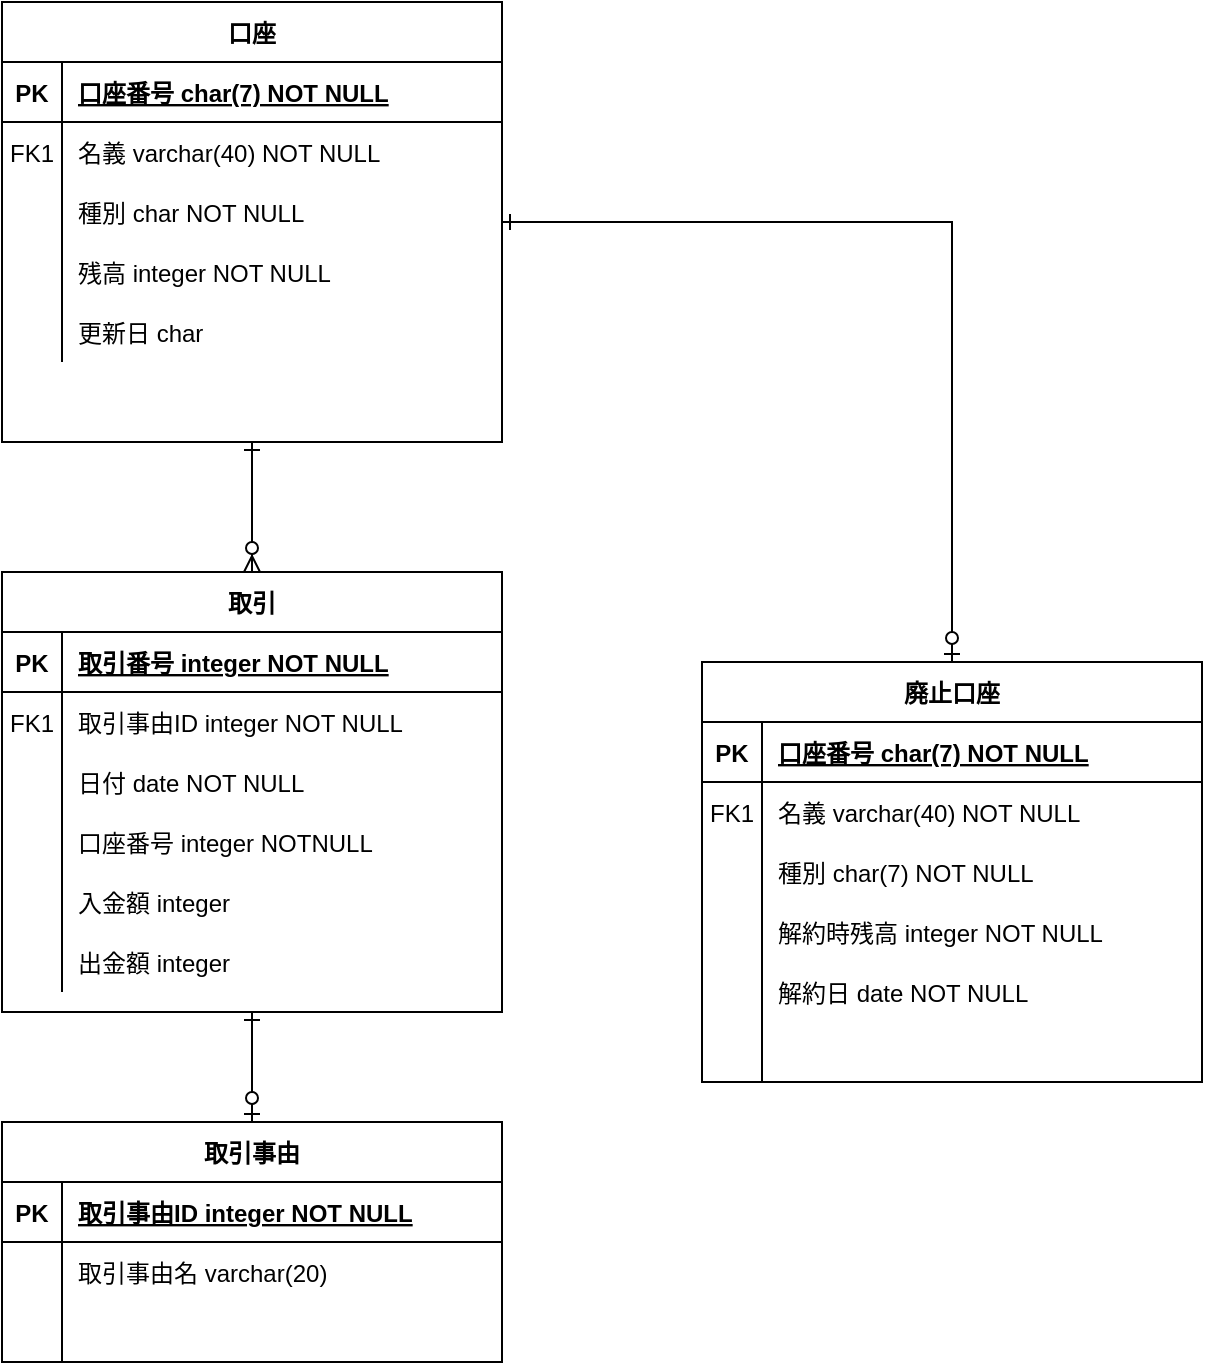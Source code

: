 <mxfile version="13.7.3" type="device"><diagram id="R2lEEEUBdFMjLlhIrx00" name="Page-1"><mxGraphModel dx="868" dy="1610" grid="1" gridSize="10" guides="1" tooltips="1" connect="1" arrows="1" fold="1" page="1" pageScale="1" pageWidth="850" pageHeight="1100" math="0" shadow="0" extFonts="Permanent Marker^https://fonts.googleapis.com/css?family=Permanent+Marker"><root><mxCell id="0"/><mxCell id="1" parent="0"/><mxCell id="9LnHIHLW-b0bhz4iHMEQ-1" value="廃止口座" style="shape=table;startSize=30;container=1;collapsible=1;childLayout=tableLayout;fixedRows=1;rowLines=0;fontStyle=1;align=center;resizeLast=1;" vertex="1" parent="1"><mxGeometry x="540" width="250" height="210" as="geometry"><mxRectangle x="680" y="30" width="90" height="30" as="alternateBounds"/></mxGeometry></mxCell><mxCell id="9LnHIHLW-b0bhz4iHMEQ-2" value="" style="shape=partialRectangle;collapsible=0;dropTarget=0;pointerEvents=0;fillColor=none;points=[[0,0.5],[1,0.5]];portConstraint=eastwest;top=0;left=0;right=0;bottom=1;" vertex="1" parent="9LnHIHLW-b0bhz4iHMEQ-1"><mxGeometry y="30" width="250" height="30" as="geometry"/></mxCell><mxCell id="9LnHIHLW-b0bhz4iHMEQ-3" value="PK" style="shape=partialRectangle;overflow=hidden;connectable=0;fillColor=none;top=0;left=0;bottom=0;right=0;fontStyle=1;" vertex="1" parent="9LnHIHLW-b0bhz4iHMEQ-2"><mxGeometry width="30" height="30" as="geometry"/></mxCell><mxCell id="9LnHIHLW-b0bhz4iHMEQ-4" value="口座番号 char(7) NOT NULL" style="shape=partialRectangle;overflow=hidden;connectable=0;fillColor=none;top=0;left=0;bottom=0;right=0;align=left;spacingLeft=6;fontStyle=5;" vertex="1" parent="9LnHIHLW-b0bhz4iHMEQ-2"><mxGeometry x="30" width="220" height="30" as="geometry"/></mxCell><mxCell id="9LnHIHLW-b0bhz4iHMEQ-5" value="" style="shape=partialRectangle;collapsible=0;dropTarget=0;pointerEvents=0;fillColor=none;points=[[0,0.5],[1,0.5]];portConstraint=eastwest;top=0;left=0;right=0;bottom=0;" vertex="1" parent="9LnHIHLW-b0bhz4iHMEQ-1"><mxGeometry y="60" width="250" height="30" as="geometry"/></mxCell><mxCell id="9LnHIHLW-b0bhz4iHMEQ-6" value="FK1" style="shape=partialRectangle;overflow=hidden;connectable=0;fillColor=none;top=0;left=0;bottom=0;right=0;" vertex="1" parent="9LnHIHLW-b0bhz4iHMEQ-5"><mxGeometry width="30" height="30" as="geometry"/></mxCell><mxCell id="9LnHIHLW-b0bhz4iHMEQ-7" value="名義 varchar(40) NOT NULL" style="shape=partialRectangle;overflow=hidden;connectable=0;fillColor=none;top=0;left=0;bottom=0;right=0;align=left;spacingLeft=6;" vertex="1" parent="9LnHIHLW-b0bhz4iHMEQ-5"><mxGeometry x="30" width="220" height="30" as="geometry"/></mxCell><mxCell id="9LnHIHLW-b0bhz4iHMEQ-8" value="" style="shape=partialRectangle;collapsible=0;dropTarget=0;pointerEvents=0;fillColor=none;points=[[0,0.5],[1,0.5]];portConstraint=eastwest;top=0;left=0;right=0;bottom=0;" vertex="1" parent="9LnHIHLW-b0bhz4iHMEQ-1"><mxGeometry y="90" width="250" height="30" as="geometry"/></mxCell><mxCell id="9LnHIHLW-b0bhz4iHMEQ-9" value="" style="shape=partialRectangle;overflow=hidden;connectable=0;fillColor=none;top=0;left=0;bottom=0;right=0;" vertex="1" parent="9LnHIHLW-b0bhz4iHMEQ-8"><mxGeometry width="30" height="30" as="geometry"/></mxCell><mxCell id="9LnHIHLW-b0bhz4iHMEQ-10" value="種別 char(7) NOT NULL" style="shape=partialRectangle;overflow=hidden;connectable=0;fillColor=none;top=0;left=0;bottom=0;right=0;align=left;spacingLeft=6;" vertex="1" parent="9LnHIHLW-b0bhz4iHMEQ-8"><mxGeometry x="30" width="220" height="30" as="geometry"/></mxCell><mxCell id="9LnHIHLW-b0bhz4iHMEQ-73" value="" style="shape=partialRectangle;collapsible=0;dropTarget=0;pointerEvents=0;fillColor=none;points=[[0,0.5],[1,0.5]];portConstraint=eastwest;top=0;left=0;right=0;bottom=0;" vertex="1" parent="9LnHIHLW-b0bhz4iHMEQ-1"><mxGeometry y="120" width="250" height="30" as="geometry"/></mxCell><mxCell id="9LnHIHLW-b0bhz4iHMEQ-74" value="" style="shape=partialRectangle;overflow=hidden;connectable=0;fillColor=none;top=0;left=0;bottom=0;right=0;" vertex="1" parent="9LnHIHLW-b0bhz4iHMEQ-73"><mxGeometry width="30" height="30" as="geometry"/></mxCell><mxCell id="9LnHIHLW-b0bhz4iHMEQ-75" value="解約時残高 integer NOT NULL" style="shape=partialRectangle;overflow=hidden;connectable=0;fillColor=none;top=0;left=0;bottom=0;right=0;align=left;spacingLeft=6;" vertex="1" parent="9LnHIHLW-b0bhz4iHMEQ-73"><mxGeometry x="30" width="220" height="30" as="geometry"/></mxCell><mxCell id="9LnHIHLW-b0bhz4iHMEQ-76" value="" style="shape=partialRectangle;collapsible=0;dropTarget=0;pointerEvents=0;fillColor=none;points=[[0,0.5],[1,0.5]];portConstraint=eastwest;top=0;left=0;right=0;bottom=0;" vertex="1" parent="9LnHIHLW-b0bhz4iHMEQ-1"><mxGeometry y="150" width="250" height="30" as="geometry"/></mxCell><mxCell id="9LnHIHLW-b0bhz4iHMEQ-77" value="" style="shape=partialRectangle;overflow=hidden;connectable=0;fillColor=none;top=0;left=0;bottom=0;right=0;" vertex="1" parent="9LnHIHLW-b0bhz4iHMEQ-76"><mxGeometry width="30" height="30" as="geometry"/></mxCell><mxCell id="9LnHIHLW-b0bhz4iHMEQ-78" value="解約日 date NOT NULL" style="shape=partialRectangle;overflow=hidden;connectable=0;fillColor=none;top=0;left=0;bottom=0;right=0;align=left;spacingLeft=6;" vertex="1" parent="9LnHIHLW-b0bhz4iHMEQ-76"><mxGeometry x="30" width="220" height="30" as="geometry"/></mxCell><mxCell id="9LnHIHLW-b0bhz4iHMEQ-79" value="" style="shape=partialRectangle;collapsible=0;dropTarget=0;pointerEvents=0;fillColor=none;points=[[0,0.5],[1,0.5]];portConstraint=eastwest;top=0;left=0;right=0;bottom=0;" vertex="1" parent="9LnHIHLW-b0bhz4iHMEQ-1"><mxGeometry y="180" width="250" height="30" as="geometry"/></mxCell><mxCell id="9LnHIHLW-b0bhz4iHMEQ-80" value="" style="shape=partialRectangle;overflow=hidden;connectable=0;fillColor=none;top=0;left=0;bottom=0;right=0;" vertex="1" parent="9LnHIHLW-b0bhz4iHMEQ-79"><mxGeometry width="30" height="30" as="geometry"/></mxCell><mxCell id="9LnHIHLW-b0bhz4iHMEQ-81" value="" style="shape=partialRectangle;overflow=hidden;connectable=0;fillColor=none;top=0;left=0;bottom=0;right=0;align=left;spacingLeft=6;" vertex="1" parent="9LnHIHLW-b0bhz4iHMEQ-79"><mxGeometry x="30" width="220" height="30" as="geometry"/></mxCell><mxCell id="9LnHIHLW-b0bhz4iHMEQ-48" style="edgeStyle=orthogonalEdgeStyle;orthogonalLoop=1;jettySize=auto;html=1;rounded=0;startArrow=ERone;startFill=0;endArrow=ERzeroToMany;endFill=1;" edge="1" parent="1" source="C-vyLk0tnHw3VtMMgP7b-13" target="9LnHIHLW-b0bhz4iHMEQ-23"><mxGeometry relative="1" as="geometry"/></mxCell><mxCell id="9LnHIHLW-b0bhz4iHMEQ-49" style="edgeStyle=orthogonalEdgeStyle;rounded=0;orthogonalLoop=1;jettySize=auto;html=1;endArrow=ERzeroToOne;endFill=1;startArrow=ERone;startFill=0;" edge="1" parent="1" source="C-vyLk0tnHw3VtMMgP7b-13" target="9LnHIHLW-b0bhz4iHMEQ-1"><mxGeometry relative="1" as="geometry"/></mxCell><mxCell id="9LnHIHLW-b0bhz4iHMEQ-50" style="edgeStyle=orthogonalEdgeStyle;rounded=0;orthogonalLoop=1;jettySize=auto;html=1;startArrow=ERone;startFill=0;endArrow=ERzeroToOne;endFill=1;" edge="1" parent="1" source="9LnHIHLW-b0bhz4iHMEQ-23" target="C-vyLk0tnHw3VtMMgP7b-2"><mxGeometry relative="1" as="geometry"/></mxCell><mxCell id="9LnHIHLW-b0bhz4iHMEQ-23" value="取引" style="shape=table;startSize=30;container=1;collapsible=1;childLayout=tableLayout;fixedRows=1;rowLines=0;fontStyle=1;align=center;resizeLast=1;" vertex="1" parent="1"><mxGeometry x="190" y="-45" width="250" height="220" as="geometry"><mxRectangle x="425" y="30" width="70" height="30" as="alternateBounds"/></mxGeometry></mxCell><mxCell id="9LnHIHLW-b0bhz4iHMEQ-24" value="" style="shape=partialRectangle;collapsible=0;dropTarget=0;pointerEvents=0;fillColor=none;points=[[0,0.5],[1,0.5]];portConstraint=eastwest;top=0;left=0;right=0;bottom=1;" vertex="1" parent="9LnHIHLW-b0bhz4iHMEQ-23"><mxGeometry y="30" width="250" height="30" as="geometry"/></mxCell><mxCell id="9LnHIHLW-b0bhz4iHMEQ-25" value="PK" style="shape=partialRectangle;overflow=hidden;connectable=0;fillColor=none;top=0;left=0;bottom=0;right=0;fontStyle=1;" vertex="1" parent="9LnHIHLW-b0bhz4iHMEQ-24"><mxGeometry width="30" height="30" as="geometry"/></mxCell><mxCell id="9LnHIHLW-b0bhz4iHMEQ-26" value="取引番号 integer NOT NULL" style="shape=partialRectangle;overflow=hidden;connectable=0;fillColor=none;top=0;left=0;bottom=0;right=0;align=left;spacingLeft=6;fontStyle=5;" vertex="1" parent="9LnHIHLW-b0bhz4iHMEQ-24"><mxGeometry x="30" width="220" height="30" as="geometry"/></mxCell><mxCell id="9LnHIHLW-b0bhz4iHMEQ-27" value="" style="shape=partialRectangle;collapsible=0;dropTarget=0;pointerEvents=0;fillColor=none;points=[[0,0.5],[1,0.5]];portConstraint=eastwest;top=0;left=0;right=0;bottom=0;" vertex="1" parent="9LnHIHLW-b0bhz4iHMEQ-23"><mxGeometry y="60" width="250" height="30" as="geometry"/></mxCell><mxCell id="9LnHIHLW-b0bhz4iHMEQ-28" value="FK1" style="shape=partialRectangle;overflow=hidden;connectable=0;fillColor=none;top=0;left=0;bottom=0;right=0;" vertex="1" parent="9LnHIHLW-b0bhz4iHMEQ-27"><mxGeometry width="30" height="30" as="geometry"/></mxCell><mxCell id="9LnHIHLW-b0bhz4iHMEQ-29" value="取引事由ID integer NOT NULL" style="shape=partialRectangle;overflow=hidden;connectable=0;fillColor=none;top=0;left=0;bottom=0;right=0;align=left;spacingLeft=6;" vertex="1" parent="9LnHIHLW-b0bhz4iHMEQ-27"><mxGeometry x="30" width="220" height="30" as="geometry"/></mxCell><mxCell id="9LnHIHLW-b0bhz4iHMEQ-30" value="" style="shape=partialRectangle;collapsible=0;dropTarget=0;pointerEvents=0;fillColor=none;points=[[0,0.5],[1,0.5]];portConstraint=eastwest;top=0;left=0;right=0;bottom=0;" vertex="1" parent="9LnHIHLW-b0bhz4iHMEQ-23"><mxGeometry y="90" width="250" height="30" as="geometry"/></mxCell><mxCell id="9LnHIHLW-b0bhz4iHMEQ-31" value="" style="shape=partialRectangle;overflow=hidden;connectable=0;fillColor=none;top=0;left=0;bottom=0;right=0;" vertex="1" parent="9LnHIHLW-b0bhz4iHMEQ-30"><mxGeometry width="30" height="30" as="geometry"/></mxCell><mxCell id="9LnHIHLW-b0bhz4iHMEQ-32" value="日付 date NOT NULL" style="shape=partialRectangle;overflow=hidden;connectable=0;fillColor=none;top=0;left=0;bottom=0;right=0;align=left;spacingLeft=6;" vertex="1" parent="9LnHIHLW-b0bhz4iHMEQ-30"><mxGeometry x="30" width="220" height="30" as="geometry"/></mxCell><mxCell id="9LnHIHLW-b0bhz4iHMEQ-38" value="" style="shape=partialRectangle;collapsible=0;dropTarget=0;pointerEvents=0;fillColor=none;points=[[0,0.5],[1,0.5]];portConstraint=eastwest;top=0;left=0;right=0;bottom=0;" vertex="1" parent="9LnHIHLW-b0bhz4iHMEQ-23"><mxGeometry y="120" width="250" height="30" as="geometry"/></mxCell><mxCell id="9LnHIHLW-b0bhz4iHMEQ-39" value="" style="shape=partialRectangle;overflow=hidden;connectable=0;fillColor=none;top=0;left=0;bottom=0;right=0;" vertex="1" parent="9LnHIHLW-b0bhz4iHMEQ-38"><mxGeometry width="30" height="30" as="geometry"/></mxCell><mxCell id="9LnHIHLW-b0bhz4iHMEQ-40" value="口座番号 integer NOTNULL" style="shape=partialRectangle;overflow=hidden;connectable=0;fillColor=none;top=0;left=0;bottom=0;right=0;align=left;spacingLeft=6;" vertex="1" parent="9LnHIHLW-b0bhz4iHMEQ-38"><mxGeometry x="30" width="220" height="30" as="geometry"/></mxCell><mxCell id="9LnHIHLW-b0bhz4iHMEQ-41" value="" style="shape=partialRectangle;collapsible=0;dropTarget=0;pointerEvents=0;fillColor=none;points=[[0,0.5],[1,0.5]];portConstraint=eastwest;top=0;left=0;right=0;bottom=0;" vertex="1" parent="9LnHIHLW-b0bhz4iHMEQ-23"><mxGeometry y="150" width="250" height="30" as="geometry"/></mxCell><mxCell id="9LnHIHLW-b0bhz4iHMEQ-42" value="" style="shape=partialRectangle;overflow=hidden;connectable=0;fillColor=none;top=0;left=0;bottom=0;right=0;" vertex="1" parent="9LnHIHLW-b0bhz4iHMEQ-41"><mxGeometry width="30" height="30" as="geometry"/></mxCell><mxCell id="9LnHIHLW-b0bhz4iHMEQ-43" value="入金額 integer " style="shape=partialRectangle;overflow=hidden;connectable=0;fillColor=none;top=0;left=0;bottom=0;right=0;align=left;spacingLeft=6;" vertex="1" parent="9LnHIHLW-b0bhz4iHMEQ-41"><mxGeometry x="30" width="220" height="30" as="geometry"/></mxCell><mxCell id="9LnHIHLW-b0bhz4iHMEQ-44" value="" style="shape=partialRectangle;collapsible=0;dropTarget=0;pointerEvents=0;fillColor=none;points=[[0,0.5],[1,0.5]];portConstraint=eastwest;top=0;left=0;right=0;bottom=0;" vertex="1" parent="9LnHIHLW-b0bhz4iHMEQ-23"><mxGeometry y="180" width="250" height="30" as="geometry"/></mxCell><mxCell id="9LnHIHLW-b0bhz4iHMEQ-45" value="" style="shape=partialRectangle;overflow=hidden;connectable=0;fillColor=none;top=0;left=0;bottom=0;right=0;" vertex="1" parent="9LnHIHLW-b0bhz4iHMEQ-44"><mxGeometry width="30" height="30" as="geometry"/></mxCell><mxCell id="9LnHIHLW-b0bhz4iHMEQ-46" value="出金額 integer" style="shape=partialRectangle;overflow=hidden;connectable=0;fillColor=none;top=0;left=0;bottom=0;right=0;align=left;spacingLeft=6;" vertex="1" parent="9LnHIHLW-b0bhz4iHMEQ-44"><mxGeometry x="30" width="220" height="30" as="geometry"/></mxCell><mxCell id="C-vyLk0tnHw3VtMMgP7b-2" value="取引事由" style="shape=table;startSize=30;container=1;collapsible=1;childLayout=tableLayout;fixedRows=1;rowLines=0;fontStyle=1;align=center;resizeLast=1;" parent="1" vertex="1"><mxGeometry x="190" y="230" width="250" height="120" as="geometry"><mxRectangle x="425" y="30" width="70" height="30" as="alternateBounds"/></mxGeometry></mxCell><mxCell id="C-vyLk0tnHw3VtMMgP7b-3" value="" style="shape=partialRectangle;collapsible=0;dropTarget=0;pointerEvents=0;fillColor=none;points=[[0,0.5],[1,0.5]];portConstraint=eastwest;top=0;left=0;right=0;bottom=1;" parent="C-vyLk0tnHw3VtMMgP7b-2" vertex="1"><mxGeometry y="30" width="250" height="30" as="geometry"/></mxCell><mxCell id="C-vyLk0tnHw3VtMMgP7b-4" value="PK" style="shape=partialRectangle;overflow=hidden;connectable=0;fillColor=none;top=0;left=0;bottom=0;right=0;fontStyle=1;" parent="C-vyLk0tnHw3VtMMgP7b-3" vertex="1"><mxGeometry width="30" height="30" as="geometry"/></mxCell><mxCell id="C-vyLk0tnHw3VtMMgP7b-5" value="取引事由ID integer NOT NULL" style="shape=partialRectangle;overflow=hidden;connectable=0;fillColor=none;top=0;left=0;bottom=0;right=0;align=left;spacingLeft=6;fontStyle=5;" parent="C-vyLk0tnHw3VtMMgP7b-3" vertex="1"><mxGeometry x="30" width="220" height="30" as="geometry"/></mxCell><mxCell id="C-vyLk0tnHw3VtMMgP7b-6" value="" style="shape=partialRectangle;collapsible=0;dropTarget=0;pointerEvents=0;fillColor=none;points=[[0,0.5],[1,0.5]];portConstraint=eastwest;top=0;left=0;right=0;bottom=0;" parent="C-vyLk0tnHw3VtMMgP7b-2" vertex="1"><mxGeometry y="60" width="250" height="30" as="geometry"/></mxCell><mxCell id="C-vyLk0tnHw3VtMMgP7b-7" value="" style="shape=partialRectangle;overflow=hidden;connectable=0;fillColor=none;top=0;left=0;bottom=0;right=0;" parent="C-vyLk0tnHw3VtMMgP7b-6" vertex="1"><mxGeometry width="30" height="30" as="geometry"/></mxCell><mxCell id="C-vyLk0tnHw3VtMMgP7b-8" value="取引事由名 varchar(20)" style="shape=partialRectangle;overflow=hidden;connectable=0;fillColor=none;top=0;left=0;bottom=0;right=0;align=left;spacingLeft=6;" parent="C-vyLk0tnHw3VtMMgP7b-6" vertex="1"><mxGeometry x="30" width="220" height="30" as="geometry"/></mxCell><mxCell id="C-vyLk0tnHw3VtMMgP7b-9" value="" style="shape=partialRectangle;collapsible=0;dropTarget=0;pointerEvents=0;fillColor=none;points=[[0,0.5],[1,0.5]];portConstraint=eastwest;top=0;left=0;right=0;bottom=0;" parent="C-vyLk0tnHw3VtMMgP7b-2" vertex="1"><mxGeometry y="90" width="250" height="30" as="geometry"/></mxCell><mxCell id="C-vyLk0tnHw3VtMMgP7b-10" value="" style="shape=partialRectangle;overflow=hidden;connectable=0;fillColor=none;top=0;left=0;bottom=0;right=0;" parent="C-vyLk0tnHw3VtMMgP7b-9" vertex="1"><mxGeometry width="30" height="30" as="geometry"/></mxCell><mxCell id="C-vyLk0tnHw3VtMMgP7b-11" value="" style="shape=partialRectangle;overflow=hidden;connectable=0;fillColor=none;top=0;left=0;bottom=0;right=0;align=left;spacingLeft=6;" parent="C-vyLk0tnHw3VtMMgP7b-9" vertex="1"><mxGeometry x="30" width="220" height="30" as="geometry"/></mxCell><mxCell id="9LnHIHLW-b0bhz4iHMEQ-59" value="" style="shape=partialRectangle;overflow=hidden;connectable=0;fillColor=none;top=0;left=0;bottom=0;right=0;" vertex="1" parent="1"><mxGeometry x="190" y="-170" width="30" height="30" as="geometry"/></mxCell><mxCell id="C-vyLk0tnHw3VtMMgP7b-13" value="口座" style="shape=table;startSize=30;container=1;collapsible=1;childLayout=tableLayout;fixedRows=1;rowLines=0;fontStyle=1;align=center;resizeLast=1;" parent="1" vertex="1"><mxGeometry x="190" y="-330" width="250" height="220" as="geometry"><mxRectangle x="680" y="30" width="90" height="30" as="alternateBounds"/></mxGeometry></mxCell><mxCell id="C-vyLk0tnHw3VtMMgP7b-14" value="" style="shape=partialRectangle;collapsible=0;dropTarget=0;pointerEvents=0;fillColor=none;points=[[0,0.5],[1,0.5]];portConstraint=eastwest;top=0;left=0;right=0;bottom=1;" parent="C-vyLk0tnHw3VtMMgP7b-13" vertex="1"><mxGeometry y="30" width="250" height="30" as="geometry"/></mxCell><mxCell id="C-vyLk0tnHw3VtMMgP7b-15" value="PK" style="shape=partialRectangle;overflow=hidden;connectable=0;fillColor=none;top=0;left=0;bottom=0;right=0;fontStyle=1;" parent="C-vyLk0tnHw3VtMMgP7b-14" vertex="1"><mxGeometry width="30" height="30" as="geometry"/></mxCell><mxCell id="C-vyLk0tnHw3VtMMgP7b-16" value="口座番号 char(7) NOT NULL" style="shape=partialRectangle;overflow=hidden;connectable=0;fillColor=none;top=0;left=0;bottom=0;right=0;align=left;spacingLeft=6;fontStyle=5;" parent="C-vyLk0tnHw3VtMMgP7b-14" vertex="1"><mxGeometry x="30" width="220" height="30" as="geometry"/></mxCell><mxCell id="C-vyLk0tnHw3VtMMgP7b-17" value="" style="shape=partialRectangle;collapsible=0;dropTarget=0;pointerEvents=0;fillColor=none;points=[[0,0.5],[1,0.5]];portConstraint=eastwest;top=0;left=0;right=0;bottom=0;" parent="C-vyLk0tnHw3VtMMgP7b-13" vertex="1"><mxGeometry y="60" width="250" height="30" as="geometry"/></mxCell><mxCell id="C-vyLk0tnHw3VtMMgP7b-18" value="FK1" style="shape=partialRectangle;overflow=hidden;connectable=0;fillColor=none;top=0;left=0;bottom=0;right=0;" parent="C-vyLk0tnHw3VtMMgP7b-17" vertex="1"><mxGeometry width="30" height="30" as="geometry"/></mxCell><mxCell id="C-vyLk0tnHw3VtMMgP7b-19" value="名義 varchar(40) NOT NULL" style="shape=partialRectangle;overflow=hidden;connectable=0;fillColor=none;top=0;left=0;bottom=0;right=0;align=left;spacingLeft=6;" parent="C-vyLk0tnHw3VtMMgP7b-17" vertex="1"><mxGeometry x="30" width="220" height="30" as="geometry"/></mxCell><mxCell id="C-vyLk0tnHw3VtMMgP7b-20" value="" style="shape=partialRectangle;collapsible=0;dropTarget=0;pointerEvents=0;fillColor=none;points=[[0,0.5],[1,0.5]];portConstraint=eastwest;top=0;left=0;right=0;bottom=0;" parent="C-vyLk0tnHw3VtMMgP7b-13" vertex="1"><mxGeometry y="90" width="250" height="30" as="geometry"/></mxCell><mxCell id="C-vyLk0tnHw3VtMMgP7b-21" value="" style="shape=partialRectangle;overflow=hidden;connectable=0;fillColor=none;top=0;left=0;bottom=0;right=0;" parent="C-vyLk0tnHw3VtMMgP7b-20" vertex="1"><mxGeometry width="30" height="30" as="geometry"/></mxCell><mxCell id="C-vyLk0tnHw3VtMMgP7b-22" value="種別 char NOT NULL" style="shape=partialRectangle;overflow=hidden;connectable=0;fillColor=none;top=0;left=0;bottom=0;right=0;align=left;spacingLeft=6;" parent="C-vyLk0tnHw3VtMMgP7b-20" vertex="1"><mxGeometry x="30" width="220" height="30" as="geometry"/></mxCell><mxCell id="9LnHIHLW-b0bhz4iHMEQ-64" value="" style="shape=partialRectangle;collapsible=0;dropTarget=0;pointerEvents=0;fillColor=none;points=[[0,0.5],[1,0.5]];portConstraint=eastwest;top=0;left=0;right=0;bottom=0;" vertex="1" parent="C-vyLk0tnHw3VtMMgP7b-13"><mxGeometry y="120" width="250" height="30" as="geometry"/></mxCell><mxCell id="9LnHIHLW-b0bhz4iHMEQ-65" value="" style="shape=partialRectangle;overflow=hidden;connectable=0;fillColor=none;top=0;left=0;bottom=0;right=0;" vertex="1" parent="9LnHIHLW-b0bhz4iHMEQ-64"><mxGeometry width="30" height="30" as="geometry"/></mxCell><mxCell id="9LnHIHLW-b0bhz4iHMEQ-66" value="残高 integer NOT NULL" style="shape=partialRectangle;overflow=hidden;connectable=0;fillColor=none;top=0;left=0;bottom=0;right=0;align=left;spacingLeft=6;" vertex="1" parent="9LnHIHLW-b0bhz4iHMEQ-64"><mxGeometry x="30" width="220" height="30" as="geometry"/></mxCell><mxCell id="9LnHIHLW-b0bhz4iHMEQ-82" value="" style="shape=partialRectangle;collapsible=0;dropTarget=0;pointerEvents=0;fillColor=none;points=[[0,0.5],[1,0.5]];portConstraint=eastwest;top=0;left=0;right=0;bottom=0;" vertex="1" parent="C-vyLk0tnHw3VtMMgP7b-13"><mxGeometry y="150" width="250" height="30" as="geometry"/></mxCell><mxCell id="9LnHIHLW-b0bhz4iHMEQ-83" value="" style="shape=partialRectangle;overflow=hidden;connectable=0;fillColor=none;top=0;left=0;bottom=0;right=0;" vertex="1" parent="9LnHIHLW-b0bhz4iHMEQ-82"><mxGeometry width="30" height="30" as="geometry"/></mxCell><mxCell id="9LnHIHLW-b0bhz4iHMEQ-84" value="更新日 char" style="shape=partialRectangle;overflow=hidden;connectable=0;fillColor=none;top=0;left=0;bottom=0;right=0;align=left;spacingLeft=6;" vertex="1" parent="9LnHIHLW-b0bhz4iHMEQ-82"><mxGeometry x="30" width="220" height="30" as="geometry"/></mxCell></root></mxGraphModel></diagram></mxfile>